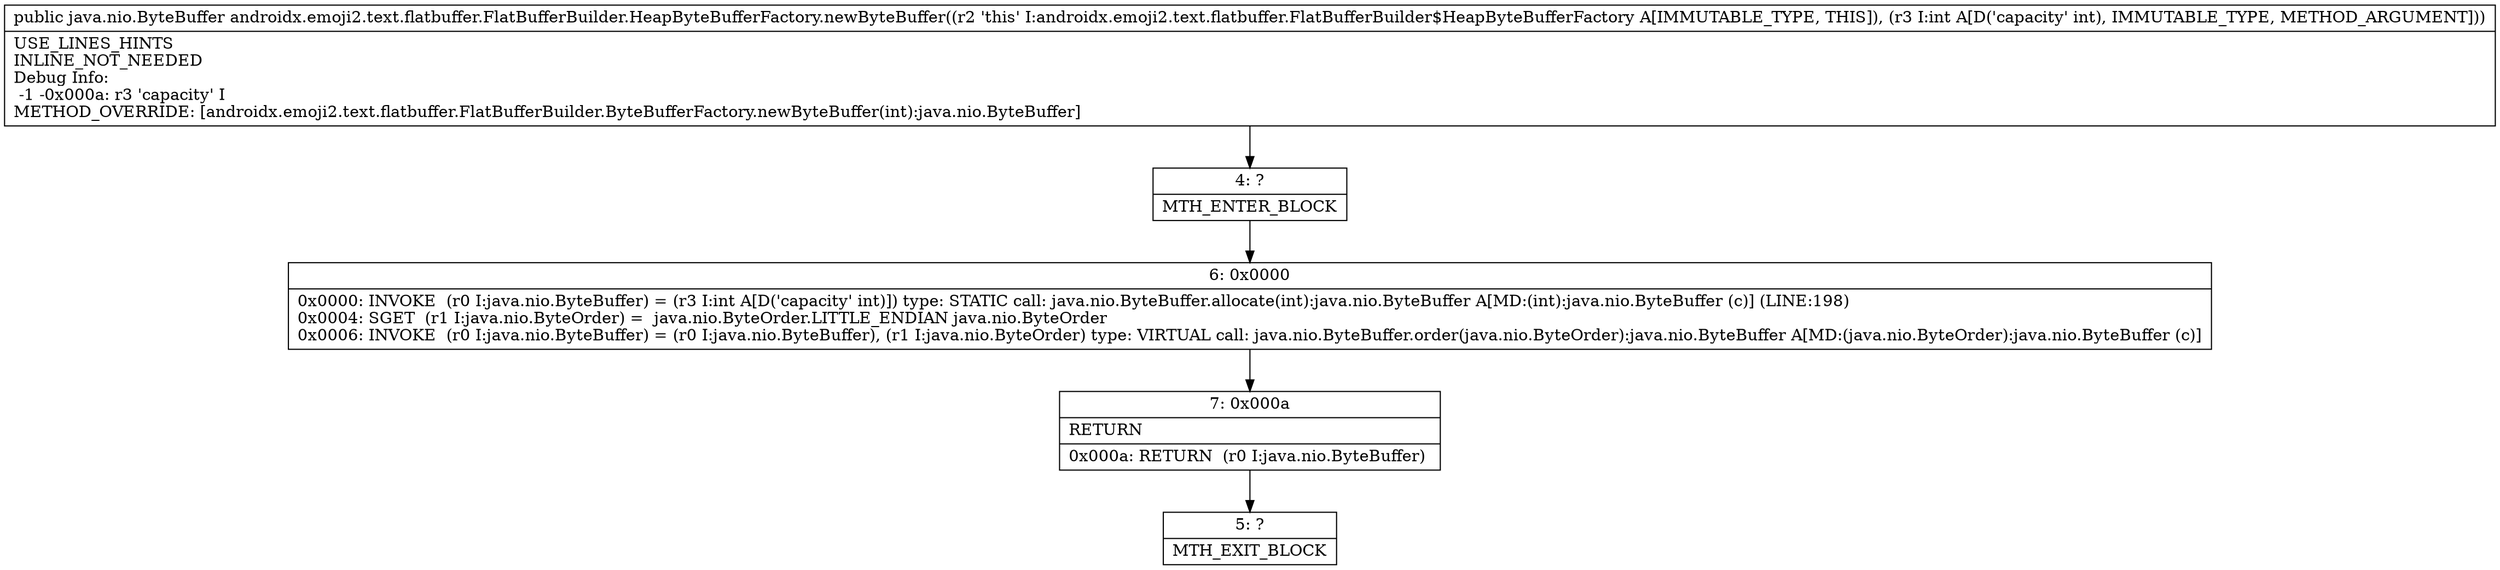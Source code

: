digraph "CFG forandroidx.emoji2.text.flatbuffer.FlatBufferBuilder.HeapByteBufferFactory.newByteBuffer(I)Ljava\/nio\/ByteBuffer;" {
Node_4 [shape=record,label="{4\:\ ?|MTH_ENTER_BLOCK\l}"];
Node_6 [shape=record,label="{6\:\ 0x0000|0x0000: INVOKE  (r0 I:java.nio.ByteBuffer) = (r3 I:int A[D('capacity' int)]) type: STATIC call: java.nio.ByteBuffer.allocate(int):java.nio.ByteBuffer A[MD:(int):java.nio.ByteBuffer (c)] (LINE:198)\l0x0004: SGET  (r1 I:java.nio.ByteOrder) =  java.nio.ByteOrder.LITTLE_ENDIAN java.nio.ByteOrder \l0x0006: INVOKE  (r0 I:java.nio.ByteBuffer) = (r0 I:java.nio.ByteBuffer), (r1 I:java.nio.ByteOrder) type: VIRTUAL call: java.nio.ByteBuffer.order(java.nio.ByteOrder):java.nio.ByteBuffer A[MD:(java.nio.ByteOrder):java.nio.ByteBuffer (c)]\l}"];
Node_7 [shape=record,label="{7\:\ 0x000a|RETURN\l|0x000a: RETURN  (r0 I:java.nio.ByteBuffer) \l}"];
Node_5 [shape=record,label="{5\:\ ?|MTH_EXIT_BLOCK\l}"];
MethodNode[shape=record,label="{public java.nio.ByteBuffer androidx.emoji2.text.flatbuffer.FlatBufferBuilder.HeapByteBufferFactory.newByteBuffer((r2 'this' I:androidx.emoji2.text.flatbuffer.FlatBufferBuilder$HeapByteBufferFactory A[IMMUTABLE_TYPE, THIS]), (r3 I:int A[D('capacity' int), IMMUTABLE_TYPE, METHOD_ARGUMENT]))  | USE_LINES_HINTS\lINLINE_NOT_NEEDED\lDebug Info:\l  \-1 \-0x000a: r3 'capacity' I\lMETHOD_OVERRIDE: [androidx.emoji2.text.flatbuffer.FlatBufferBuilder.ByteBufferFactory.newByteBuffer(int):java.nio.ByteBuffer]\l}"];
MethodNode -> Node_4;Node_4 -> Node_6;
Node_6 -> Node_7;
Node_7 -> Node_5;
}

